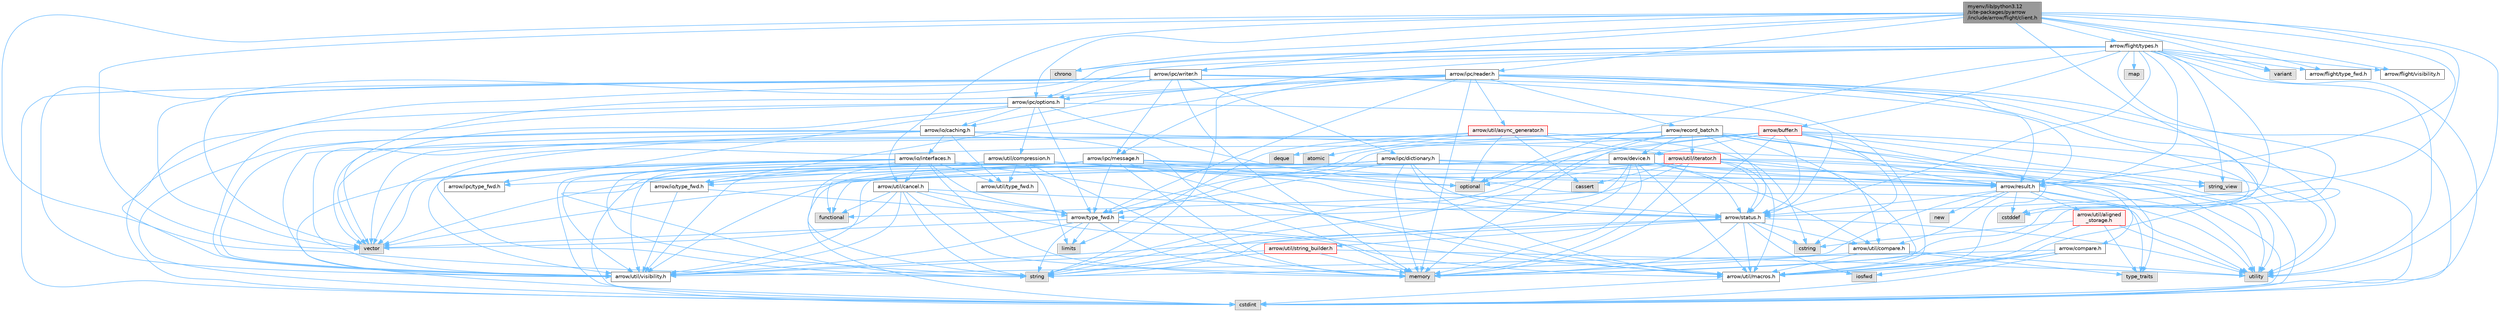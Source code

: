 digraph "myenv/lib/python3.12/site-packages/pyarrow/include/arrow/flight/client.h"
{
 // LATEX_PDF_SIZE
  bgcolor="transparent";
  edge [fontname=Helvetica,fontsize=10,labelfontname=Helvetica,labelfontsize=10];
  node [fontname=Helvetica,fontsize=10,shape=box,height=0.2,width=0.4];
  Node1 [id="Node000001",label="myenv/lib/python3.12\l/site-packages/pyarrow\l/include/arrow/flight/client.h",height=0.2,width=0.4,color="gray40", fillcolor="grey60", style="filled", fontcolor="black",tooltip=" "];
  Node1 -> Node2 [id="edge1_Node000001_Node000002",color="steelblue1",style="solid",tooltip=" "];
  Node2 [id="Node000002",label="chrono",height=0.2,width=0.4,color="grey60", fillcolor="#E0E0E0", style="filled",tooltip=" "];
  Node1 -> Node3 [id="edge2_Node000001_Node000003",color="steelblue1",style="solid",tooltip=" "];
  Node3 [id="Node000003",label="memory",height=0.2,width=0.4,color="grey60", fillcolor="#E0E0E0", style="filled",tooltip=" "];
  Node1 -> Node4 [id="edge3_Node000001_Node000004",color="steelblue1",style="solid",tooltip=" "];
  Node4 [id="Node000004",label="string",height=0.2,width=0.4,color="grey60", fillcolor="#E0E0E0", style="filled",tooltip=" "];
  Node1 -> Node5 [id="edge4_Node000001_Node000005",color="steelblue1",style="solid",tooltip=" "];
  Node5 [id="Node000005",label="utility",height=0.2,width=0.4,color="grey60", fillcolor="#E0E0E0", style="filled",tooltip=" "];
  Node1 -> Node6 [id="edge5_Node000001_Node000006",color="steelblue1",style="solid",tooltip=" "];
  Node6 [id="Node000006",label="variant",height=0.2,width=0.4,color="grey60", fillcolor="#E0E0E0", style="filled",tooltip=" "];
  Node1 -> Node7 [id="edge6_Node000001_Node000007",color="steelblue1",style="solid",tooltip=" "];
  Node7 [id="Node000007",label="vector",height=0.2,width=0.4,color="grey60", fillcolor="#E0E0E0", style="filled",tooltip=" "];
  Node1 -> Node8 [id="edge7_Node000001_Node000008",color="steelblue1",style="solid",tooltip=" "];
  Node8 [id="Node000008",label="arrow/ipc/options.h",height=0.2,width=0.4,color="grey40", fillcolor="white", style="filled",URL="$ipc_2options_8h.html",tooltip=" "];
  Node8 -> Node9 [id="edge8_Node000008_Node000009",color="steelblue1",style="solid",tooltip=" "];
  Node9 [id="Node000009",label="cstdint",height=0.2,width=0.4,color="grey60", fillcolor="#E0E0E0", style="filled",tooltip=" "];
  Node8 -> Node10 [id="edge9_Node000008_Node000010",color="steelblue1",style="solid",tooltip=" "];
  Node10 [id="Node000010",label="optional",height=0.2,width=0.4,color="grey60", fillcolor="#E0E0E0", style="filled",tooltip=" "];
  Node8 -> Node7 [id="edge10_Node000008_Node000007",color="steelblue1",style="solid",tooltip=" "];
  Node8 -> Node11 [id="edge11_Node000008_Node000011",color="steelblue1",style="solid",tooltip=" "];
  Node11 [id="Node000011",label="arrow/io/caching.h",height=0.2,width=0.4,color="grey40", fillcolor="white", style="filled",URL="$caching_8h.html",tooltip=" "];
  Node11 -> Node9 [id="edge12_Node000011_Node000009",color="steelblue1",style="solid",tooltip=" "];
  Node11 -> Node3 [id="edge13_Node000011_Node000003",color="steelblue1",style="solid",tooltip=" "];
  Node11 -> Node4 [id="edge14_Node000011_Node000004",color="steelblue1",style="solid",tooltip=" "];
  Node11 -> Node5 [id="edge15_Node000011_Node000005",color="steelblue1",style="solid",tooltip=" "];
  Node11 -> Node7 [id="edge16_Node000011_Node000007",color="steelblue1",style="solid",tooltip=" "];
  Node11 -> Node12 [id="edge17_Node000011_Node000012",color="steelblue1",style="solid",tooltip=" "];
  Node12 [id="Node000012",label="arrow/io/interfaces.h",height=0.2,width=0.4,color="grey40", fillcolor="white", style="filled",URL="$interfaces_8h.html",tooltip=" "];
  Node12 -> Node9 [id="edge18_Node000012_Node000009",color="steelblue1",style="solid",tooltip=" "];
  Node12 -> Node3 [id="edge19_Node000012_Node000003",color="steelblue1",style="solid",tooltip=" "];
  Node12 -> Node4 [id="edge20_Node000012_Node000004",color="steelblue1",style="solid",tooltip=" "];
  Node12 -> Node13 [id="edge21_Node000012_Node000013",color="steelblue1",style="solid",tooltip=" "];
  Node13 [id="Node000013",label="string_view",height=0.2,width=0.4,color="grey60", fillcolor="#E0E0E0", style="filled",tooltip=" "];
  Node12 -> Node7 [id="edge22_Node000012_Node000007",color="steelblue1",style="solid",tooltip=" "];
  Node12 -> Node14 [id="edge23_Node000012_Node000014",color="steelblue1",style="solid",tooltip=" "];
  Node14 [id="Node000014",label="arrow/io/type_fwd.h",height=0.2,width=0.4,color="grey40", fillcolor="white", style="filled",URL="$arrow_2io_2type__fwd_8h.html",tooltip=" "];
  Node14 -> Node15 [id="edge24_Node000014_Node000015",color="steelblue1",style="solid",tooltip=" "];
  Node15 [id="Node000015",label="arrow/type_fwd.h",height=0.2,width=0.4,color="grey40", fillcolor="white", style="filled",URL="$arrow_2type__fwd_8h.html",tooltip=" "];
  Node15 -> Node16 [id="edge25_Node000015_Node000016",color="steelblue1",style="solid",tooltip=" "];
  Node16 [id="Node000016",label="limits",height=0.2,width=0.4,color="grey60", fillcolor="#E0E0E0", style="filled",tooltip=" "];
  Node15 -> Node3 [id="edge26_Node000015_Node000003",color="steelblue1",style="solid",tooltip=" "];
  Node15 -> Node4 [id="edge27_Node000015_Node000004",color="steelblue1",style="solid",tooltip=" "];
  Node15 -> Node7 [id="edge28_Node000015_Node000007",color="steelblue1",style="solid",tooltip=" "];
  Node15 -> Node17 [id="edge29_Node000015_Node000017",color="steelblue1",style="solid",tooltip=" "];
  Node17 [id="Node000017",label="arrow/util/macros.h",height=0.2,width=0.4,color="grey40", fillcolor="white", style="filled",URL="$macros_8h.html",tooltip=" "];
  Node17 -> Node9 [id="edge30_Node000017_Node000009",color="steelblue1",style="solid",tooltip=" "];
  Node15 -> Node18 [id="edge31_Node000015_Node000018",color="steelblue1",style="solid",tooltip=" "];
  Node18 [id="Node000018",label="arrow/util/visibility.h",height=0.2,width=0.4,color="grey40", fillcolor="white", style="filled",URL="$include_2arrow_2util_2visibility_8h.html",tooltip=" "];
  Node14 -> Node18 [id="edge32_Node000014_Node000018",color="steelblue1",style="solid",tooltip=" "];
  Node12 -> Node15 [id="edge33_Node000012_Node000015",color="steelblue1",style="solid",tooltip=" "];
  Node12 -> Node19 [id="edge34_Node000012_Node000019",color="steelblue1",style="solid",tooltip=" "];
  Node19 [id="Node000019",label="arrow/util/cancel.h",height=0.2,width=0.4,color="grey40", fillcolor="white", style="filled",URL="$cancel_8h.html",tooltip=" "];
  Node19 -> Node20 [id="edge35_Node000019_Node000020",color="steelblue1",style="solid",tooltip=" "];
  Node20 [id="Node000020",label="functional",height=0.2,width=0.4,color="grey60", fillcolor="#E0E0E0", style="filled",tooltip=" "];
  Node19 -> Node3 [id="edge36_Node000019_Node000003",color="steelblue1",style="solid",tooltip=" "];
  Node19 -> Node4 [id="edge37_Node000019_Node000004",color="steelblue1",style="solid",tooltip=" "];
  Node19 -> Node7 [id="edge38_Node000019_Node000007",color="steelblue1",style="solid",tooltip=" "];
  Node19 -> Node21 [id="edge39_Node000019_Node000021",color="steelblue1",style="solid",tooltip=" "];
  Node21 [id="Node000021",label="arrow/status.h",height=0.2,width=0.4,color="grey40", fillcolor="white", style="filled",URL="$status_8h.html",tooltip=" "];
  Node21 -> Node22 [id="edge40_Node000021_Node000022",color="steelblue1",style="solid",tooltip=" "];
  Node22 [id="Node000022",label="cstring",height=0.2,width=0.4,color="grey60", fillcolor="#E0E0E0", style="filled",tooltip=" "];
  Node21 -> Node23 [id="edge41_Node000021_Node000023",color="steelblue1",style="solid",tooltip=" "];
  Node23 [id="Node000023",label="iosfwd",height=0.2,width=0.4,color="grey60", fillcolor="#E0E0E0", style="filled",tooltip=" "];
  Node21 -> Node3 [id="edge42_Node000021_Node000003",color="steelblue1",style="solid",tooltip=" "];
  Node21 -> Node4 [id="edge43_Node000021_Node000004",color="steelblue1",style="solid",tooltip=" "];
  Node21 -> Node5 [id="edge44_Node000021_Node000005",color="steelblue1",style="solid",tooltip=" "];
  Node21 -> Node24 [id="edge45_Node000021_Node000024",color="steelblue1",style="solid",tooltip=" "];
  Node24 [id="Node000024",label="arrow/util/compare.h",height=0.2,width=0.4,color="grey40", fillcolor="white", style="filled",URL="$util_2compare_8h.html",tooltip=" "];
  Node24 -> Node3 [id="edge46_Node000024_Node000003",color="steelblue1",style="solid",tooltip=" "];
  Node24 -> Node25 [id="edge47_Node000024_Node000025",color="steelblue1",style="solid",tooltip=" "];
  Node25 [id="Node000025",label="type_traits",height=0.2,width=0.4,color="grey60", fillcolor="#E0E0E0", style="filled",tooltip=" "];
  Node24 -> Node5 [id="edge48_Node000024_Node000005",color="steelblue1",style="solid",tooltip=" "];
  Node24 -> Node17 [id="edge49_Node000024_Node000017",color="steelblue1",style="solid",tooltip=" "];
  Node21 -> Node17 [id="edge50_Node000021_Node000017",color="steelblue1",style="solid",tooltip=" "];
  Node21 -> Node26 [id="edge51_Node000021_Node000026",color="steelblue1",style="solid",tooltip=" "];
  Node26 [id="Node000026",label="arrow/util/string_builder.h",height=0.2,width=0.4,color="red", fillcolor="#FFF0F0", style="filled",URL="$string__builder_8h.html",tooltip=" "];
  Node26 -> Node3 [id="edge52_Node000026_Node000003",color="steelblue1",style="solid",tooltip=" "];
  Node26 -> Node4 [id="edge53_Node000026_Node000004",color="steelblue1",style="solid",tooltip=" "];
  Node26 -> Node5 [id="edge54_Node000026_Node000005",color="steelblue1",style="solid",tooltip=" "];
  Node26 -> Node18 [id="edge55_Node000026_Node000018",color="steelblue1",style="solid",tooltip=" "];
  Node21 -> Node18 [id="edge56_Node000021_Node000018",color="steelblue1",style="solid",tooltip=" "];
  Node19 -> Node15 [id="edge57_Node000019_Node000015",color="steelblue1",style="solid",tooltip=" "];
  Node19 -> Node17 [id="edge58_Node000019_Node000017",color="steelblue1",style="solid",tooltip=" "];
  Node19 -> Node18 [id="edge59_Node000019_Node000018",color="steelblue1",style="solid",tooltip=" "];
  Node12 -> Node17 [id="edge60_Node000012_Node000017",color="steelblue1",style="solid",tooltip=" "];
  Node12 -> Node28 [id="edge61_Node000012_Node000028",color="steelblue1",style="solid",tooltip=" "];
  Node28 [id="Node000028",label="arrow/util/type_fwd.h",height=0.2,width=0.4,color="grey40", fillcolor="white", style="filled",URL="$arrow_2util_2type__fwd_8h.html",tooltip=" "];
  Node12 -> Node18 [id="edge62_Node000012_Node000018",color="steelblue1",style="solid",tooltip=" "];
  Node11 -> Node28 [id="edge63_Node000011_Node000028",color="steelblue1",style="solid",tooltip=" "];
  Node11 -> Node18 [id="edge64_Node000011_Node000018",color="steelblue1",style="solid",tooltip=" "];
  Node8 -> Node29 [id="edge65_Node000008_Node000029",color="steelblue1",style="solid",tooltip=" "];
  Node29 [id="Node000029",label="arrow/ipc/type_fwd.h",height=0.2,width=0.4,color="grey40", fillcolor="white", style="filled",URL="$arrow_2ipc_2type__fwd_8h.html",tooltip=" "];
  Node8 -> Node21 [id="edge66_Node000008_Node000021",color="steelblue1",style="solid",tooltip=" "];
  Node8 -> Node15 [id="edge67_Node000008_Node000015",color="steelblue1",style="solid",tooltip=" "];
  Node8 -> Node30 [id="edge68_Node000008_Node000030",color="steelblue1",style="solid",tooltip=" "];
  Node30 [id="Node000030",label="arrow/util/compression.h",height=0.2,width=0.4,color="grey40", fillcolor="white", style="filled",URL="$compression_8h.html",tooltip=" "];
  Node30 -> Node9 [id="edge69_Node000030_Node000009",color="steelblue1",style="solid",tooltip=" "];
  Node30 -> Node16 [id="edge70_Node000030_Node000016",color="steelblue1",style="solid",tooltip=" "];
  Node30 -> Node3 [id="edge71_Node000030_Node000003",color="steelblue1",style="solid",tooltip=" "];
  Node30 -> Node10 [id="edge72_Node000030_Node000010",color="steelblue1",style="solid",tooltip=" "];
  Node30 -> Node4 [id="edge73_Node000030_Node000004",color="steelblue1",style="solid",tooltip=" "];
  Node30 -> Node31 [id="edge74_Node000030_Node000031",color="steelblue1",style="solid",tooltip=" "];
  Node31 [id="Node000031",label="arrow/result.h",height=0.2,width=0.4,color="grey40", fillcolor="white", style="filled",URL="$result_8h.html",tooltip=" "];
  Node31 -> Node32 [id="edge75_Node000031_Node000032",color="steelblue1",style="solid",tooltip=" "];
  Node32 [id="Node000032",label="cstddef",height=0.2,width=0.4,color="grey60", fillcolor="#E0E0E0", style="filled",tooltip=" "];
  Node31 -> Node33 [id="edge76_Node000031_Node000033",color="steelblue1",style="solid",tooltip=" "];
  Node33 [id="Node000033",label="new",height=0.2,width=0.4,color="grey60", fillcolor="#E0E0E0", style="filled",tooltip=" "];
  Node31 -> Node4 [id="edge77_Node000031_Node000004",color="steelblue1",style="solid",tooltip=" "];
  Node31 -> Node25 [id="edge78_Node000031_Node000025",color="steelblue1",style="solid",tooltip=" "];
  Node31 -> Node5 [id="edge79_Node000031_Node000005",color="steelblue1",style="solid",tooltip=" "];
  Node31 -> Node21 [id="edge80_Node000031_Node000021",color="steelblue1",style="solid",tooltip=" "];
  Node31 -> Node34 [id="edge81_Node000031_Node000034",color="steelblue1",style="solid",tooltip=" "];
  Node34 [id="Node000034",label="arrow/util/aligned\l_storage.h",height=0.2,width=0.4,color="red", fillcolor="#FFF0F0", style="filled",URL="$aligned__storage_8h.html",tooltip=" "];
  Node34 -> Node22 [id="edge82_Node000034_Node000022",color="steelblue1",style="solid",tooltip=" "];
  Node34 -> Node25 [id="edge83_Node000034_Node000025",color="steelblue1",style="solid",tooltip=" "];
  Node34 -> Node5 [id="edge84_Node000034_Node000005",color="steelblue1",style="solid",tooltip=" "];
  Node34 -> Node17 [id="edge85_Node000034_Node000017",color="steelblue1",style="solid",tooltip=" "];
  Node31 -> Node24 [id="edge86_Node000031_Node000024",color="steelblue1",style="solid",tooltip=" "];
  Node30 -> Node21 [id="edge87_Node000030_Node000021",color="steelblue1",style="solid",tooltip=" "];
  Node30 -> Node28 [id="edge88_Node000030_Node000028",color="steelblue1",style="solid",tooltip=" "];
  Node30 -> Node18 [id="edge89_Node000030_Node000018",color="steelblue1",style="solid",tooltip=" "];
  Node8 -> Node18 [id="edge90_Node000008_Node000018",color="steelblue1",style="solid",tooltip=" "];
  Node1 -> Node36 [id="edge91_Node000001_Node000036",color="steelblue1",style="solid",tooltip=" "];
  Node36 [id="Node000036",label="arrow/ipc/reader.h",height=0.2,width=0.4,color="grey40", fillcolor="white", style="filled",URL="$arrow_2ipc_2reader_8h.html",tooltip=" "];
  Node36 -> Node32 [id="edge92_Node000036_Node000032",color="steelblue1",style="solid",tooltip=" "];
  Node36 -> Node9 [id="edge93_Node000036_Node000009",color="steelblue1",style="solid",tooltip=" "];
  Node36 -> Node3 [id="edge94_Node000036_Node000003",color="steelblue1",style="solid",tooltip=" "];
  Node36 -> Node5 [id="edge95_Node000036_Node000005",color="steelblue1",style="solid",tooltip=" "];
  Node36 -> Node7 [id="edge96_Node000036_Node000007",color="steelblue1",style="solid",tooltip=" "];
  Node36 -> Node11 [id="edge97_Node000036_Node000011",color="steelblue1",style="solid",tooltip=" "];
  Node36 -> Node14 [id="edge98_Node000036_Node000014",color="steelblue1",style="solid",tooltip=" "];
  Node36 -> Node37 [id="edge99_Node000036_Node000037",color="steelblue1",style="solid",tooltip=" "];
  Node37 [id="Node000037",label="arrow/ipc/message.h",height=0.2,width=0.4,color="grey40", fillcolor="white", style="filled",URL="$message_8h.html",tooltip=" "];
  Node37 -> Node9 [id="edge100_Node000037_Node000009",color="steelblue1",style="solid",tooltip=" "];
  Node37 -> Node20 [id="edge101_Node000037_Node000020",color="steelblue1",style="solid",tooltip=" "];
  Node37 -> Node3 [id="edge102_Node000037_Node000003",color="steelblue1",style="solid",tooltip=" "];
  Node37 -> Node4 [id="edge103_Node000037_Node000004",color="steelblue1",style="solid",tooltip=" "];
  Node37 -> Node5 [id="edge104_Node000037_Node000005",color="steelblue1",style="solid",tooltip=" "];
  Node37 -> Node14 [id="edge105_Node000037_Node000014",color="steelblue1",style="solid",tooltip=" "];
  Node37 -> Node29 [id="edge106_Node000037_Node000029",color="steelblue1",style="solid",tooltip=" "];
  Node37 -> Node31 [id="edge107_Node000037_Node000031",color="steelblue1",style="solid",tooltip=" "];
  Node37 -> Node21 [id="edge108_Node000037_Node000021",color="steelblue1",style="solid",tooltip=" "];
  Node37 -> Node15 [id="edge109_Node000037_Node000015",color="steelblue1",style="solid",tooltip=" "];
  Node37 -> Node17 [id="edge110_Node000037_Node000017",color="steelblue1",style="solid",tooltip=" "];
  Node37 -> Node18 [id="edge111_Node000037_Node000018",color="steelblue1",style="solid",tooltip=" "];
  Node36 -> Node8 [id="edge112_Node000036_Node000008",color="steelblue1",style="solid",tooltip=" "];
  Node36 -> Node38 [id="edge113_Node000036_Node000038",color="steelblue1",style="solid",tooltip=" "];
  Node38 [id="Node000038",label="arrow/record_batch.h",height=0.2,width=0.4,color="grey40", fillcolor="white", style="filled",URL="$record__batch_8h.html",tooltip=" "];
  Node38 -> Node9 [id="edge114_Node000038_Node000009",color="steelblue1",style="solid",tooltip=" "];
  Node38 -> Node3 [id="edge115_Node000038_Node000003",color="steelblue1",style="solid",tooltip=" "];
  Node38 -> Node4 [id="edge116_Node000038_Node000004",color="steelblue1",style="solid",tooltip=" "];
  Node38 -> Node7 [id="edge117_Node000038_Node000007",color="steelblue1",style="solid",tooltip=" "];
  Node38 -> Node39 [id="edge118_Node000038_Node000039",color="steelblue1",style="solid",tooltip=" "];
  Node39 [id="Node000039",label="arrow/compare.h",height=0.2,width=0.4,color="grey40", fillcolor="white", style="filled",URL="$compare_8h.html",tooltip=" "];
  Node39 -> Node9 [id="edge119_Node000039_Node000009",color="steelblue1",style="solid",tooltip=" "];
  Node39 -> Node23 [id="edge120_Node000039_Node000023",color="steelblue1",style="solid",tooltip=" "];
  Node39 -> Node17 [id="edge121_Node000039_Node000017",color="steelblue1",style="solid",tooltip=" "];
  Node39 -> Node18 [id="edge122_Node000039_Node000018",color="steelblue1",style="solid",tooltip=" "];
  Node38 -> Node40 [id="edge123_Node000038_Node000040",color="steelblue1",style="solid",tooltip=" "];
  Node40 [id="Node000040",label="arrow/device.h",height=0.2,width=0.4,color="grey40", fillcolor="white", style="filled",URL="$device_8h.html",tooltip=" "];
  Node40 -> Node9 [id="edge124_Node000040_Node000009",color="steelblue1",style="solid",tooltip=" "];
  Node40 -> Node20 [id="edge125_Node000040_Node000020",color="steelblue1",style="solid",tooltip=" "];
  Node40 -> Node3 [id="edge126_Node000040_Node000003",color="steelblue1",style="solid",tooltip=" "];
  Node40 -> Node4 [id="edge127_Node000040_Node000004",color="steelblue1",style="solid",tooltip=" "];
  Node40 -> Node14 [id="edge128_Node000040_Node000014",color="steelblue1",style="solid",tooltip=" "];
  Node40 -> Node31 [id="edge129_Node000040_Node000031",color="steelblue1",style="solid",tooltip=" "];
  Node40 -> Node21 [id="edge130_Node000040_Node000021",color="steelblue1",style="solid",tooltip=" "];
  Node40 -> Node15 [id="edge131_Node000040_Node000015",color="steelblue1",style="solid",tooltip=" "];
  Node40 -> Node24 [id="edge132_Node000040_Node000024",color="steelblue1",style="solid",tooltip=" "];
  Node40 -> Node17 [id="edge133_Node000040_Node000017",color="steelblue1",style="solid",tooltip=" "];
  Node40 -> Node18 [id="edge134_Node000040_Node000018",color="steelblue1",style="solid",tooltip=" "];
  Node38 -> Node31 [id="edge135_Node000038_Node000031",color="steelblue1",style="solid",tooltip=" "];
  Node38 -> Node21 [id="edge136_Node000038_Node000021",color="steelblue1",style="solid",tooltip=" "];
  Node38 -> Node15 [id="edge137_Node000038_Node000015",color="steelblue1",style="solid",tooltip=" "];
  Node38 -> Node41 [id="edge138_Node000038_Node000041",color="steelblue1",style="solid",tooltip=" "];
  Node41 [id="Node000041",label="arrow/util/iterator.h",height=0.2,width=0.4,color="red", fillcolor="#FFF0F0", style="filled",URL="$iterator_8h.html",tooltip=" "];
  Node41 -> Node42 [id="edge139_Node000041_Node000042",color="steelblue1",style="solid",tooltip=" "];
  Node42 [id="Node000042",label="cassert",height=0.2,width=0.4,color="grey60", fillcolor="#E0E0E0", style="filled",tooltip=" "];
  Node41 -> Node20 [id="edge140_Node000041_Node000020",color="steelblue1",style="solid",tooltip=" "];
  Node41 -> Node3 [id="edge141_Node000041_Node000003",color="steelblue1",style="solid",tooltip=" "];
  Node41 -> Node10 [id="edge142_Node000041_Node000010",color="steelblue1",style="solid",tooltip=" "];
  Node41 -> Node25 [id="edge143_Node000041_Node000025",color="steelblue1",style="solid",tooltip=" "];
  Node41 -> Node5 [id="edge144_Node000041_Node000005",color="steelblue1",style="solid",tooltip=" "];
  Node41 -> Node7 [id="edge145_Node000041_Node000007",color="steelblue1",style="solid",tooltip=" "];
  Node41 -> Node31 [id="edge146_Node000041_Node000031",color="steelblue1",style="solid",tooltip=" "];
  Node41 -> Node21 [id="edge147_Node000041_Node000021",color="steelblue1",style="solid",tooltip=" "];
  Node41 -> Node24 [id="edge148_Node000041_Node000024",color="steelblue1",style="solid",tooltip=" "];
  Node41 -> Node17 [id="edge149_Node000041_Node000017",color="steelblue1",style="solid",tooltip=" "];
  Node41 -> Node18 [id="edge150_Node000041_Node000018",color="steelblue1",style="solid",tooltip=" "];
  Node38 -> Node17 [id="edge151_Node000038_Node000017",color="steelblue1",style="solid",tooltip=" "];
  Node38 -> Node18 [id="edge152_Node000038_Node000018",color="steelblue1",style="solid",tooltip=" "];
  Node36 -> Node31 [id="edge153_Node000036_Node000031",color="steelblue1",style="solid",tooltip=" "];
  Node36 -> Node15 [id="edge154_Node000036_Node000015",color="steelblue1",style="solid",tooltip=" "];
  Node36 -> Node45 [id="edge155_Node000036_Node000045",color="steelblue1",style="solid",tooltip=" "];
  Node45 [id="Node000045",label="arrow/util/async_generator.h",height=0.2,width=0.4,color="red", fillcolor="#FFF0F0", style="filled",URL="$async__generator_8h.html",tooltip=" "];
  Node45 -> Node46 [id="edge156_Node000045_Node000046",color="steelblue1",style="solid",tooltip=" "];
  Node46 [id="Node000046",label="atomic",height=0.2,width=0.4,color="grey60", fillcolor="#E0E0E0", style="filled",tooltip=" "];
  Node45 -> Node42 [id="edge157_Node000045_Node000042",color="steelblue1",style="solid",tooltip=" "];
  Node45 -> Node22 [id="edge158_Node000045_Node000022",color="steelblue1",style="solid",tooltip=" "];
  Node45 -> Node47 [id="edge159_Node000045_Node000047",color="steelblue1",style="solid",tooltip=" "];
  Node47 [id="Node000047",label="deque",height=0.2,width=0.4,color="grey60", fillcolor="#E0E0E0", style="filled",tooltip=" "];
  Node45 -> Node16 [id="edge160_Node000045_Node000016",color="steelblue1",style="solid",tooltip=" "];
  Node45 -> Node10 [id="edge161_Node000045_Node000010",color="steelblue1",style="solid",tooltip=" "];
  Node45 -> Node41 [id="edge162_Node000045_Node000041",color="steelblue1",style="solid",tooltip=" "];
  Node36 -> Node17 [id="edge163_Node000036_Node000017",color="steelblue1",style="solid",tooltip=" "];
  Node36 -> Node18 [id="edge164_Node000036_Node000018",color="steelblue1",style="solid",tooltip=" "];
  Node1 -> Node77 [id="edge165_Node000001_Node000077",color="steelblue1",style="solid",tooltip=" "];
  Node77 [id="Node000077",label="arrow/ipc/writer.h",height=0.2,width=0.4,color="grey40", fillcolor="white", style="filled",URL="$arrow_2ipc_2writer_8h.html",tooltip=" "];
  Node77 -> Node9 [id="edge166_Node000077_Node000009",color="steelblue1",style="solid",tooltip=" "];
  Node77 -> Node3 [id="edge167_Node000077_Node000003",color="steelblue1",style="solid",tooltip=" "];
  Node77 -> Node7 [id="edge168_Node000077_Node000007",color="steelblue1",style="solid",tooltip=" "];
  Node77 -> Node78 [id="edge169_Node000077_Node000078",color="steelblue1",style="solid",tooltip=" "];
  Node78 [id="Node000078",label="arrow/ipc/dictionary.h",height=0.2,width=0.4,color="grey40", fillcolor="white", style="filled",URL="$dictionary_8h.html",tooltip=" "];
  Node78 -> Node9 [id="edge170_Node000078_Node000009",color="steelblue1",style="solid",tooltip=" "];
  Node78 -> Node3 [id="edge171_Node000078_Node000003",color="steelblue1",style="solid",tooltip=" "];
  Node78 -> Node5 [id="edge172_Node000078_Node000005",color="steelblue1",style="solid",tooltip=" "];
  Node78 -> Node7 [id="edge173_Node000078_Node000007",color="steelblue1",style="solid",tooltip=" "];
  Node78 -> Node31 [id="edge174_Node000078_Node000031",color="steelblue1",style="solid",tooltip=" "];
  Node78 -> Node21 [id="edge175_Node000078_Node000021",color="steelblue1",style="solid",tooltip=" "];
  Node78 -> Node15 [id="edge176_Node000078_Node000015",color="steelblue1",style="solid",tooltip=" "];
  Node78 -> Node17 [id="edge177_Node000078_Node000017",color="steelblue1",style="solid",tooltip=" "];
  Node78 -> Node18 [id="edge178_Node000078_Node000018",color="steelblue1",style="solid",tooltip=" "];
  Node77 -> Node37 [id="edge179_Node000077_Node000037",color="steelblue1",style="solid",tooltip=" "];
  Node77 -> Node8 [id="edge180_Node000077_Node000008",color="steelblue1",style="solid",tooltip=" "];
  Node77 -> Node31 [id="edge181_Node000077_Node000031",color="steelblue1",style="solid",tooltip=" "];
  Node77 -> Node17 [id="edge182_Node000077_Node000017",color="steelblue1",style="solid",tooltip=" "];
  Node77 -> Node18 [id="edge183_Node000077_Node000018",color="steelblue1",style="solid",tooltip=" "];
  Node1 -> Node31 [id="edge184_Node000001_Node000031",color="steelblue1",style="solid",tooltip=" "];
  Node1 -> Node21 [id="edge185_Node000001_Node000021",color="steelblue1",style="solid",tooltip=" "];
  Node1 -> Node19 [id="edge186_Node000001_Node000019",color="steelblue1",style="solid",tooltip=" "];
  Node1 -> Node79 [id="edge187_Node000001_Node000079",color="steelblue1",style="solid",tooltip=" "];
  Node79 [id="Node000079",label="arrow/flight/type_fwd.h",height=0.2,width=0.4,color="grey40", fillcolor="white", style="filled",URL="$arrow_2flight_2type__fwd_8h.html",tooltip=" "];
  Node1 -> Node80 [id="edge188_Node000001_Node000080",color="steelblue1",style="solid",tooltip=" "];
  Node80 [id="Node000080",label="arrow/flight/types.h",height=0.2,width=0.4,color="grey40", fillcolor="white", style="filled",URL="$arrow_2flight_2types_8h.html",tooltip=" "];
  Node80 -> Node2 [id="edge189_Node000080_Node000002",color="steelblue1",style="solid",tooltip=" "];
  Node80 -> Node32 [id="edge190_Node000080_Node000032",color="steelblue1",style="solid",tooltip=" "];
  Node80 -> Node9 [id="edge191_Node000080_Node000009",color="steelblue1",style="solid",tooltip=" "];
  Node80 -> Node81 [id="edge192_Node000080_Node000081",color="steelblue1",style="solid",tooltip=" "];
  Node81 [id="Node000081",label="map",height=0.2,width=0.4,color="grey60", fillcolor="#E0E0E0", style="filled",tooltip=" "];
  Node80 -> Node3 [id="edge193_Node000080_Node000003",color="steelblue1",style="solid",tooltip=" "];
  Node80 -> Node10 [id="edge194_Node000080_Node000010",color="steelblue1",style="solid",tooltip=" "];
  Node80 -> Node4 [id="edge195_Node000080_Node000004",color="steelblue1",style="solid",tooltip=" "];
  Node80 -> Node13 [id="edge196_Node000080_Node000013",color="steelblue1",style="solid",tooltip=" "];
  Node80 -> Node5 [id="edge197_Node000080_Node000005",color="steelblue1",style="solid",tooltip=" "];
  Node80 -> Node6 [id="edge198_Node000080_Node000006",color="steelblue1",style="solid",tooltip=" "];
  Node80 -> Node7 [id="edge199_Node000080_Node000007",color="steelblue1",style="solid",tooltip=" "];
  Node80 -> Node82 [id="edge200_Node000080_Node000082",color="steelblue1",style="solid",tooltip=" "];
  Node82 [id="Node000082",label="arrow/buffer.h",height=0.2,width=0.4,color="red", fillcolor="#FFF0F0", style="filled",URL="$buffer_8h.html",tooltip=" "];
  Node82 -> Node9 [id="edge201_Node000082_Node000009",color="steelblue1",style="solid",tooltip=" "];
  Node82 -> Node22 [id="edge202_Node000082_Node000022",color="steelblue1",style="solid",tooltip=" "];
  Node82 -> Node3 [id="edge203_Node000082_Node000003",color="steelblue1",style="solid",tooltip=" "];
  Node82 -> Node10 [id="edge204_Node000082_Node000010",color="steelblue1",style="solid",tooltip=" "];
  Node82 -> Node4 [id="edge205_Node000082_Node000004",color="steelblue1",style="solid",tooltip=" "];
  Node82 -> Node13 [id="edge206_Node000082_Node000013",color="steelblue1",style="solid",tooltip=" "];
  Node82 -> Node5 [id="edge207_Node000082_Node000005",color="steelblue1",style="solid",tooltip=" "];
  Node82 -> Node7 [id="edge208_Node000082_Node000007",color="steelblue1",style="solid",tooltip=" "];
  Node82 -> Node40 [id="edge209_Node000082_Node000040",color="steelblue1",style="solid",tooltip=" "];
  Node82 -> Node21 [id="edge210_Node000082_Node000021",color="steelblue1",style="solid",tooltip=" "];
  Node82 -> Node15 [id="edge211_Node000082_Node000015",color="steelblue1",style="solid",tooltip=" "];
  Node82 -> Node17 [id="edge212_Node000082_Node000017",color="steelblue1",style="solid",tooltip=" "];
  Node82 -> Node18 [id="edge213_Node000082_Node000018",color="steelblue1",style="solid",tooltip=" "];
  Node80 -> Node79 [id="edge214_Node000080_Node000079",color="steelblue1",style="solid",tooltip=" "];
  Node80 -> Node85 [id="edge215_Node000080_Node000085",color="steelblue1",style="solid",tooltip=" "];
  Node85 [id="Node000085",label="arrow/flight/visibility.h",height=0.2,width=0.4,color="grey40", fillcolor="white", style="filled",URL="$include_2arrow_2flight_2visibility_8h.html",tooltip=" "];
  Node80 -> Node8 [id="edge216_Node000080_Node000008",color="steelblue1",style="solid",tooltip=" "];
  Node80 -> Node77 [id="edge217_Node000080_Node000077",color="steelblue1",style="solid",tooltip=" "];
  Node80 -> Node31 [id="edge218_Node000080_Node000031",color="steelblue1",style="solid",tooltip=" "];
  Node80 -> Node21 [id="edge219_Node000080_Node000021",color="steelblue1",style="solid",tooltip=" "];
  Node1 -> Node85 [id="edge220_Node000001_Node000085",color="steelblue1",style="solid",tooltip=" "];
}
